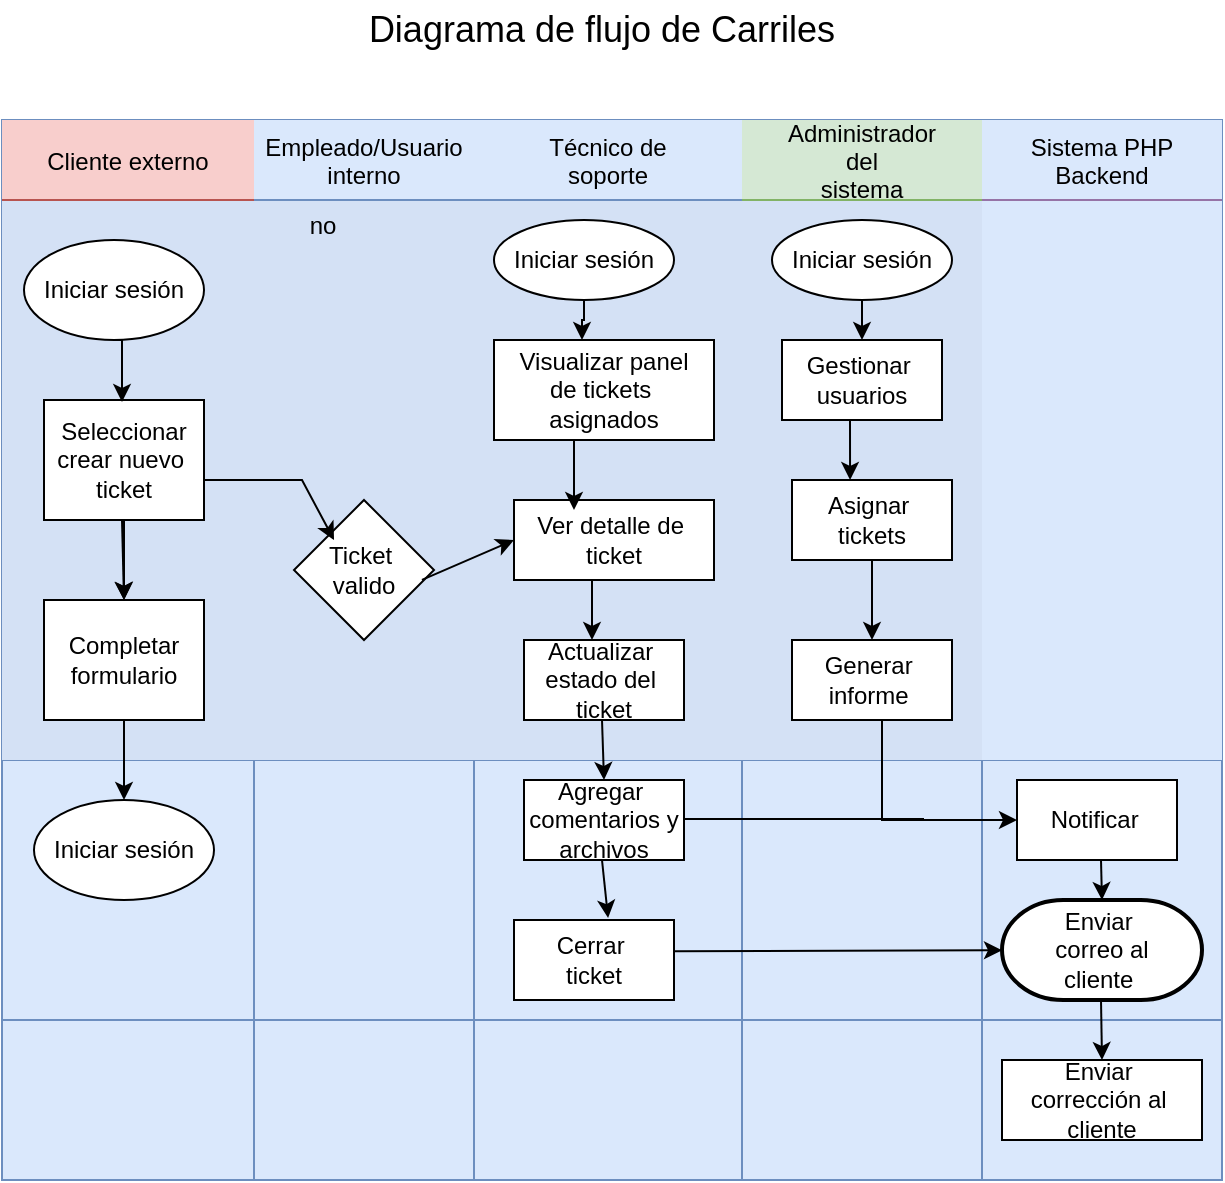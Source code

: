 <mxfile version="26.1.3">
  <diagram id="prtHgNgQTEPvFCAcTncT" name="Page-1">
    <mxGraphModel dx="1163" dy="636" grid="1" gridSize="10" guides="1" tooltips="1" connect="1" arrows="1" fold="1" page="1" pageScale="1" pageWidth="1169" pageHeight="827" background="#FFFFFF" math="0" shadow="0">
      <root>
        <mxCell id="0" />
        <mxCell id="1" parent="0" />
        <mxCell id="RPcaswgte-qVBd7CzCNU-9" value="" style="shape=table;childLayout=tableLayout;startSize=0;fillColor=#dae8fc;collapsible=0;recursiveResize=0;expand=0;swimlaneFillColor=#D4E1F5;strokeColor=#6c8ebf;" vertex="1" parent="1">
          <mxGeometry x="110" y="260" width="610" height="530" as="geometry" />
        </mxCell>
        <mxCell id="RPcaswgte-qVBd7CzCNU-10" value="" style="shape=tableRow;horizontal=0;swimlaneHead=0;swimlaneBody=0;top=0;left=0;strokeColor=inherit;bottom=0;right=0;dropTarget=0;fontStyle=0;fillColor=default;points=[[0,0.5],[1,0.5]];portConstraint=eastwest;startSize=0;collapsible=0;recursiveResize=0;expand=0;" vertex="1" parent="RPcaswgte-qVBd7CzCNU-9">
          <mxGeometry width="610" height="320" as="geometry" />
        </mxCell>
        <mxCell id="RPcaswgte-qVBd7CzCNU-11" value="Cliente externo" style="swimlane;swimlaneHead=0;swimlaneBody=0;fontStyle=0;strokeColor=#b85450;connectable=0;fillColor=#f8cecc;startSize=40;collapsible=0;recursiveResize=0;expand=0;swimlaneFillColor=#D4E1F5;" vertex="1" parent="RPcaswgte-qVBd7CzCNU-10">
          <mxGeometry width="126" height="320" as="geometry">
            <mxRectangle width="126" height="320" as="alternateBounds" />
          </mxGeometry>
        </mxCell>
        <mxCell id="RPcaswgte-qVBd7CzCNU-22" value="Iniciar sesión" style="ellipse;whiteSpace=wrap;html=1;" vertex="1" parent="RPcaswgte-qVBd7CzCNU-11">
          <mxGeometry x="11" y="60" width="90" height="50" as="geometry" />
        </mxCell>
        <mxCell id="RPcaswgte-qVBd7CzCNU-51" value="" style="edgeStyle=orthogonalEdgeStyle;rounded=0;orthogonalLoop=1;jettySize=auto;html=1;" edge="1" parent="RPcaswgte-qVBd7CzCNU-11" source="RPcaswgte-qVBd7CzCNU-24" target="RPcaswgte-qVBd7CzCNU-25">
          <mxGeometry relative="1" as="geometry" />
        </mxCell>
        <mxCell id="RPcaswgte-qVBd7CzCNU-24" value="Seleccionar&lt;div&gt;crear nuevo&amp;nbsp;&lt;/div&gt;&lt;div&gt;ticket&lt;/div&gt;" style="rounded=0;whiteSpace=wrap;html=1;fontFamily=Helvetica;fontSize=12;fontColor=#000000;align=center;" vertex="1" parent="RPcaswgte-qVBd7CzCNU-11">
          <mxGeometry x="21" y="140" width="80" height="60" as="geometry" />
        </mxCell>
        <mxCell id="dNxyNK7c78bLwvsdeMH5-25" value="" style="edgeStyle=orthogonalEdgeStyle;rounded=0;orthogonalLoop=1;jettySize=auto;html=1;exitX=0.5;exitY=1;exitDx=0;exitDy=0;" parent="RPcaswgte-qVBd7CzCNU-11" source="RPcaswgte-qVBd7CzCNU-22" edge="1">
          <mxGeometry relative="1" as="geometry">
            <mxPoint x="60" y="141" as="targetPoint" />
            <Array as="points">
              <mxPoint x="60" y="110" />
            </Array>
          </mxGeometry>
        </mxCell>
        <mxCell id="RPcaswgte-qVBd7CzCNU-25" value="Completar&lt;div&gt;formulario&lt;/div&gt;" style="rounded=0;whiteSpace=wrap;html=1;fontFamily=Helvetica;fontSize=12;fontColor=#000000;align=center;" vertex="1" parent="RPcaswgte-qVBd7CzCNU-11">
          <mxGeometry x="21" y="240" width="80" height="60" as="geometry" />
        </mxCell>
        <mxCell id="RPcaswgte-qVBd7CzCNU-26" value="Iniciar sesión" style="ellipse;whiteSpace=wrap;html=1;" vertex="1" parent="RPcaswgte-qVBd7CzCNU-11">
          <mxGeometry x="16" y="340" width="90" height="50" as="geometry" />
        </mxCell>
        <mxCell id="RPcaswgte-qVBd7CzCNU-50" value="" style="endArrow=classic;html=1;rounded=0;entryX=0.5;entryY=0;entryDx=0;entryDy=0;" edge="1" parent="RPcaswgte-qVBd7CzCNU-11" target="RPcaswgte-qVBd7CzCNU-25">
          <mxGeometry width="50" height="50" relative="1" as="geometry">
            <mxPoint x="60" y="200" as="sourcePoint" />
            <mxPoint x="106" y="150" as="targetPoint" />
          </mxGeometry>
        </mxCell>
        <mxCell id="RPcaswgte-qVBd7CzCNU-12" value="Empleado/Usuario&#xa;interno" style="swimlane;swimlaneHead=0;swimlaneBody=0;fontStyle=0;strokeColor=#6c8ebf;connectable=0;fillColor=#DAE8FC;startSize=40;collapsible=0;recursiveResize=0;expand=0;swimlaneFillColor=#D4E1F5;" vertex="1" parent="RPcaswgte-qVBd7CzCNU-10">
          <mxGeometry x="126" width="110" height="320" as="geometry">
            <mxRectangle width="110" height="320" as="alternateBounds" />
          </mxGeometry>
        </mxCell>
        <mxCell id="RPcaswgte-qVBd7CzCNU-27" value="Ticket&amp;nbsp;&lt;div&gt;valido&lt;/div&gt;" style="rhombus;whiteSpace=wrap;html=1;fontFamily=Helvetica;fontSize=12;fontColor=#000000;align=center;" vertex="1" parent="RPcaswgte-qVBd7CzCNU-12">
          <mxGeometry x="20" y="190" width="70" height="70" as="geometry" />
        </mxCell>
        <mxCell id="RPcaswgte-qVBd7CzCNU-55" value="" style="endArrow=classic;html=1;rounded=0;entryX=0.286;entryY=0.286;entryDx=0;entryDy=0;entryPerimeter=0;" edge="1" parent="RPcaswgte-qVBd7CzCNU-12" target="RPcaswgte-qVBd7CzCNU-27">
          <mxGeometry width="50" height="50" relative="1" as="geometry">
            <mxPoint x="-25" y="180" as="sourcePoint" />
            <mxPoint x="28" y="197" as="targetPoint" />
            <Array as="points">
              <mxPoint x="24" y="180" />
            </Array>
          </mxGeometry>
        </mxCell>
        <mxCell id="RPcaswgte-qVBd7CzCNU-13" value="Técnico de&#xa;soporte" style="swimlane;swimlaneHead=0;swimlaneBody=0;fontStyle=0;strokeColor=#6c8ebf;connectable=0;fillColor=#dae8fc;startSize=40;collapsible=0;recursiveResize=0;expand=0;swimlaneFillColor=#D4E1F5;" vertex="1" parent="RPcaswgte-qVBd7CzCNU-10">
          <mxGeometry x="236" width="134" height="320" as="geometry">
            <mxRectangle width="134" height="320" as="alternateBounds" />
          </mxGeometry>
        </mxCell>
        <mxCell id="RPcaswgte-qVBd7CzCNU-66" value="Ver detalle de&amp;nbsp;&lt;div&gt;ticket&lt;/div&gt;" style="rounded=0;whiteSpace=wrap;html=1;fontFamily=Helvetica;fontSize=12;fontColor=#000000;align=center;" vertex="1" parent="RPcaswgte-qVBd7CzCNU-13">
          <mxGeometry x="20" y="190" width="100" height="40" as="geometry" />
        </mxCell>
        <mxCell id="RPcaswgte-qVBd7CzCNU-64" value="Visualizar panel&lt;div&gt;de tickets&amp;nbsp;&lt;/div&gt;&lt;div&gt;asignados&lt;/div&gt;" style="rounded=0;whiteSpace=wrap;html=1;fontFamily=Helvetica;fontSize=12;fontColor=#000000;align=center;" vertex="1" parent="RPcaswgte-qVBd7CzCNU-13">
          <mxGeometry x="10" y="110" width="110" height="50" as="geometry" />
        </mxCell>
        <mxCell id="RPcaswgte-qVBd7CzCNU-63" value="" style="edgeStyle=orthogonalEdgeStyle;rounded=0;orthogonalLoop=1;jettySize=auto;html=1;exitX=0.5;exitY=1;exitDx=0;exitDy=0;" edge="1" parent="RPcaswgte-qVBd7CzCNU-13" source="RPcaswgte-qVBd7CzCNU-64">
          <mxGeometry relative="1" as="geometry">
            <mxPoint x="52" y="180" as="sourcePoint" />
            <mxPoint x="50" y="195" as="targetPoint" />
          </mxGeometry>
        </mxCell>
        <mxCell id="RPcaswgte-qVBd7CzCNU-62" value="Iniciar sesión" style="ellipse;whiteSpace=wrap;html=1;" vertex="1" parent="RPcaswgte-qVBd7CzCNU-13">
          <mxGeometry x="10" y="50" width="90" height="40" as="geometry" />
        </mxCell>
        <mxCell id="RPcaswgte-qVBd7CzCNU-65" value="" style="edgeStyle=orthogonalEdgeStyle;rounded=0;orthogonalLoop=1;jettySize=auto;html=1;exitX=0.5;exitY=1;exitDx=0;exitDy=0;" edge="1" parent="RPcaswgte-qVBd7CzCNU-13" source="RPcaswgte-qVBd7CzCNU-62">
          <mxGeometry relative="1" as="geometry">
            <mxPoint x="54" y="110" as="targetPoint" />
            <Array as="points">
              <mxPoint x="55" y="100" />
              <mxPoint x="54" y="100" />
            </Array>
          </mxGeometry>
        </mxCell>
        <mxCell id="RPcaswgte-qVBd7CzCNU-69" value="Actualizar&amp;nbsp;&lt;div&gt;estado del&amp;nbsp;&lt;/div&gt;&lt;div&gt;ticket&lt;/div&gt;" style="rounded=0;whiteSpace=wrap;html=1;fontFamily=Helvetica;fontSize=12;fontColor=#000000;align=center;" vertex="1" parent="RPcaswgte-qVBd7CzCNU-13">
          <mxGeometry x="25" y="260" width="80" height="40" as="geometry" />
        </mxCell>
        <mxCell id="RPcaswgte-qVBd7CzCNU-80" value="" style="endArrow=classic;html=1;rounded=0;" edge="1" parent="RPcaswgte-qVBd7CzCNU-13">
          <mxGeometry width="50" height="50" relative="1" as="geometry">
            <mxPoint x="64" y="300" as="sourcePoint" />
            <mxPoint x="65" y="330" as="targetPoint" />
          </mxGeometry>
        </mxCell>
        <mxCell id="RPcaswgte-qVBd7CzCNU-14" value="Administrador&#xa;del&#xa;sistema" style="swimlane;swimlaneHead=0;swimlaneBody=0;fontStyle=0;strokeColor=#82b366;connectable=0;fillColor=#D5E8D4;startSize=40;collapsible=0;recursiveResize=0;expand=0;swimlaneFillColor=#D4E1F5;" vertex="1" parent="RPcaswgte-qVBd7CzCNU-10">
          <mxGeometry x="370" width="120" height="320" as="geometry">
            <mxRectangle width="120" height="320" as="alternateBounds" />
          </mxGeometry>
        </mxCell>
        <mxCell id="RPcaswgte-qVBd7CzCNU-82" value="Iniciar sesión" style="ellipse;whiteSpace=wrap;html=1;" vertex="1" parent="RPcaswgte-qVBd7CzCNU-14">
          <mxGeometry x="15" y="50" width="90" height="40" as="geometry" />
        </mxCell>
        <mxCell id="RPcaswgte-qVBd7CzCNU-83" value="Gestionar&amp;nbsp;&lt;div&gt;usuarios&lt;/div&gt;" style="rounded=0;whiteSpace=wrap;html=1;fontFamily=Helvetica;fontSize=12;fontColor=#000000;align=center;" vertex="1" parent="RPcaswgte-qVBd7CzCNU-14">
          <mxGeometry x="20" y="110" width="80" height="40" as="geometry" />
        </mxCell>
        <mxCell id="RPcaswgte-qVBd7CzCNU-88" value="" style="edgeStyle=orthogonalEdgeStyle;rounded=0;orthogonalLoop=1;jettySize=auto;html=1;entryX=0.363;entryY=0;entryDx=0;entryDy=0;entryPerimeter=0;exitX=0.5;exitY=1;exitDx=0;exitDy=0;" edge="1" parent="RPcaswgte-qVBd7CzCNU-14" source="RPcaswgte-qVBd7CzCNU-83" target="RPcaswgte-qVBd7CzCNU-85">
          <mxGeometry relative="1" as="geometry" />
        </mxCell>
        <mxCell id="RPcaswgte-qVBd7CzCNU-85" value="Asignar&amp;nbsp;&lt;div&gt;tickets&lt;/div&gt;" style="rounded=0;whiteSpace=wrap;html=1;fontFamily=Helvetica;fontSize=12;fontColor=#000000;align=center;" vertex="1" parent="RPcaswgte-qVBd7CzCNU-14">
          <mxGeometry x="25" y="180" width="80" height="40" as="geometry" />
        </mxCell>
        <mxCell id="RPcaswgte-qVBd7CzCNU-84" value="Generar&amp;nbsp;&lt;div&gt;informe&amp;nbsp;&lt;/div&gt;" style="rounded=0;whiteSpace=wrap;html=1;fontFamily=Helvetica;fontSize=12;fontColor=#000000;align=center;" vertex="1" parent="RPcaswgte-qVBd7CzCNU-14">
          <mxGeometry x="25" y="260" width="80" height="40" as="geometry" />
        </mxCell>
        <mxCell id="RPcaswgte-qVBd7CzCNU-87" value="" style="endArrow=classic;html=1;rounded=0;entryX=0.5;entryY=0;entryDx=0;entryDy=0;exitX=0.5;exitY=1;exitDx=0;exitDy=0;" edge="1" parent="RPcaswgte-qVBd7CzCNU-14" source="RPcaswgte-qVBd7CzCNU-82" target="RPcaswgte-qVBd7CzCNU-83">
          <mxGeometry width="50" height="50" relative="1" as="geometry">
            <mxPoint x="64.5" y="90" as="sourcePoint" />
            <mxPoint x="64.5" y="170" as="targetPoint" />
          </mxGeometry>
        </mxCell>
        <mxCell id="RPcaswgte-qVBd7CzCNU-90" value="" style="endArrow=classic;html=1;rounded=0;entryX=0.5;entryY=0;entryDx=0;entryDy=0;exitX=0.5;exitY=1;exitDx=0;exitDy=0;" edge="1" parent="RPcaswgte-qVBd7CzCNU-14" source="RPcaswgte-qVBd7CzCNU-85" target="RPcaswgte-qVBd7CzCNU-84">
          <mxGeometry width="50" height="50" relative="1" as="geometry">
            <mxPoint x="190" y="190" as="sourcePoint" />
            <mxPoint x="330" y="170" as="targetPoint" />
            <Array as="points" />
          </mxGeometry>
        </mxCell>
        <mxCell id="RPcaswgte-qVBd7CzCNU-94" value="" style="endArrow=classic;html=1;rounded=0;entryX=0;entryY=0.5;entryDx=0;entryDy=0;" edge="1" parent="RPcaswgte-qVBd7CzCNU-14" target="RPcaswgte-qVBd7CzCNU-76">
          <mxGeometry width="50" height="50" relative="1" as="geometry">
            <mxPoint x="70" y="300" as="sourcePoint" />
            <mxPoint x="70" y="350" as="targetPoint" />
            <Array as="points">
              <mxPoint x="70" y="350" />
            </Array>
          </mxGeometry>
        </mxCell>
        <mxCell id="RPcaswgte-qVBd7CzCNU-15" value="Sistema PHP&#xa;Backend" style="swimlane;swimlaneHead=0;swimlaneBody=0;fontStyle=0;strokeColor=#9673a6;connectable=0;fillColor=#DAE8FC;startSize=40;collapsible=0;recursiveResize=0;expand=0;swimlaneFillColor=#DAE8FC;" vertex="1" parent="RPcaswgte-qVBd7CzCNU-10">
          <mxGeometry x="490" width="120" height="320" as="geometry">
            <mxRectangle width="120" height="320" as="alternateBounds" />
          </mxGeometry>
        </mxCell>
        <mxCell id="RPcaswgte-qVBd7CzCNU-59" value="" style="endArrow=classic;html=1;rounded=0;exitX=0.914;exitY=0.571;exitDx=0;exitDy=0;exitPerimeter=0;entryX=0;entryY=0.5;entryDx=0;entryDy=0;" edge="1" parent="RPcaswgte-qVBd7CzCNU-10" source="RPcaswgte-qVBd7CzCNU-27" target="RPcaswgte-qVBd7CzCNU-66">
          <mxGeometry width="50" height="50" relative="1" as="geometry">
            <mxPoint x="216" y="250" as="sourcePoint" />
            <mxPoint x="250" y="250" as="targetPoint" />
            <Array as="points" />
          </mxGeometry>
        </mxCell>
        <mxCell id="RPcaswgte-qVBd7CzCNU-68" value="" style="endArrow=classic;html=1;rounded=0;exitX=0.39;exitY=1;exitDx=0;exitDy=0;exitPerimeter=0;" edge="1" parent="RPcaswgte-qVBd7CzCNU-10" source="RPcaswgte-qVBd7CzCNU-66">
          <mxGeometry width="50" height="50" relative="1" as="geometry">
            <mxPoint x="246" y="248" as="sourcePoint" />
            <mxPoint x="295" y="260" as="targetPoint" />
          </mxGeometry>
        </mxCell>
        <mxCell id="RPcaswgte-qVBd7CzCNU-16" style="shape=tableRow;horizontal=0;swimlaneHead=0;swimlaneBody=0;top=0;left=0;strokeColor=inherit;bottom=0;right=0;dropTarget=0;fontStyle=0;fillColor=none;points=[[0,0.5],[1,0.5]];portConstraint=eastwest;startSize=0;collapsible=0;recursiveResize=0;expand=0;" vertex="1" parent="RPcaswgte-qVBd7CzCNU-9">
          <mxGeometry y="320" width="610" height="210" as="geometry" />
        </mxCell>
        <mxCell id="RPcaswgte-qVBd7CzCNU-17" style="swimlane;swimlaneHead=0;swimlaneBody=0;fontStyle=0;strokeColor=inherit;connectable=0;fillColor=none;startSize=130;collapsible=0;recursiveResize=0;expand=0;" vertex="1" parent="RPcaswgte-qVBd7CzCNU-16">
          <mxGeometry width="126" height="210" as="geometry">
            <mxRectangle width="126" height="210" as="alternateBounds" />
          </mxGeometry>
        </mxCell>
        <mxCell id="RPcaswgte-qVBd7CzCNU-18" style="swimlane;swimlaneHead=0;swimlaneBody=0;fontStyle=0;strokeColor=inherit;connectable=0;fillColor=none;startSize=130;collapsible=0;recursiveResize=0;expand=0;" vertex="1" parent="RPcaswgte-qVBd7CzCNU-16">
          <mxGeometry x="126" width="110" height="210" as="geometry">
            <mxRectangle width="110" height="210" as="alternateBounds" />
          </mxGeometry>
        </mxCell>
        <mxCell id="RPcaswgte-qVBd7CzCNU-19" value="" style="swimlane;swimlaneHead=0;swimlaneBody=0;fontStyle=0;strokeColor=inherit;connectable=0;fillColor=none;startSize=130;collapsible=0;recursiveResize=0;expand=0;" vertex="1" parent="RPcaswgte-qVBd7CzCNU-16">
          <mxGeometry x="236" width="134" height="210" as="geometry">
            <mxRectangle width="134" height="210" as="alternateBounds" />
          </mxGeometry>
        </mxCell>
        <mxCell id="RPcaswgte-qVBd7CzCNU-77" value="Agregar&amp;nbsp;&lt;div&gt;comentarios y archivos&lt;/div&gt;" style="rounded=0;whiteSpace=wrap;html=1;fontFamily=Helvetica;fontSize=12;fontColor=#000000;align=center;" vertex="1" parent="RPcaswgte-qVBd7CzCNU-19">
          <mxGeometry x="25" y="10" width="80" height="40" as="geometry" />
        </mxCell>
        <mxCell id="RPcaswgte-qVBd7CzCNU-78" value="Cerrar&amp;nbsp;&lt;div&gt;ticket&lt;/div&gt;" style="rounded=0;whiteSpace=wrap;html=1;fontFamily=Helvetica;fontSize=12;fontColor=#000000;align=center;" vertex="1" parent="RPcaswgte-qVBd7CzCNU-19">
          <mxGeometry x="20" y="80" width="80" height="40" as="geometry" />
        </mxCell>
        <mxCell id="RPcaswgte-qVBd7CzCNU-81" value="" style="endArrow=classic;html=1;rounded=0;entryX=0.588;entryY=-0.025;entryDx=0;entryDy=0;entryPerimeter=0;" edge="1" parent="RPcaswgte-qVBd7CzCNU-19" target="RPcaswgte-qVBd7CzCNU-78">
          <mxGeometry width="50" height="50" relative="1" as="geometry">
            <mxPoint x="64" y="50" as="sourcePoint" />
            <mxPoint x="114" as="targetPoint" />
          </mxGeometry>
        </mxCell>
        <mxCell id="RPcaswgte-qVBd7CzCNU-20" style="swimlane;swimlaneHead=0;swimlaneBody=0;fontStyle=0;strokeColor=inherit;connectable=0;fillColor=none;startSize=130;collapsible=0;recursiveResize=0;expand=0;" vertex="1" parent="RPcaswgte-qVBd7CzCNU-16">
          <mxGeometry x="370" width="120" height="210" as="geometry">
            <mxRectangle width="120" height="210" as="alternateBounds" />
          </mxGeometry>
        </mxCell>
        <mxCell id="RPcaswgte-qVBd7CzCNU-93" value="" style="endArrow=classic;html=1;rounded=0;" edge="1" parent="RPcaswgte-qVBd7CzCNU-20" target="RPcaswgte-qVBd7CzCNU-86">
          <mxGeometry width="50" height="50" relative="1" as="geometry">
            <mxPoint x="-34" y="95.584" as="sourcePoint" />
            <mxPoint x="46" y="80" as="targetPoint" />
          </mxGeometry>
        </mxCell>
        <mxCell id="RPcaswgte-qVBd7CzCNU-96" value="" style="endArrow=none;html=1;rounded=0;" edge="1" parent="RPcaswgte-qVBd7CzCNU-20">
          <mxGeometry width="50" height="50" relative="1" as="geometry">
            <mxPoint x="-29" y="29.5" as="sourcePoint" />
            <mxPoint x="91" y="29.5" as="targetPoint" />
          </mxGeometry>
        </mxCell>
        <mxCell id="RPcaswgte-qVBd7CzCNU-21" style="swimlane;swimlaneHead=0;swimlaneBody=0;fontStyle=0;strokeColor=inherit;connectable=0;fillColor=none;startSize=130;collapsible=0;recursiveResize=0;expand=0;" vertex="1" parent="RPcaswgte-qVBd7CzCNU-16">
          <mxGeometry x="490" width="120" height="210" as="geometry">
            <mxRectangle width="120" height="210" as="alternateBounds" />
          </mxGeometry>
        </mxCell>
        <mxCell id="RPcaswgte-qVBd7CzCNU-86" value="Enviar&amp;nbsp;&lt;div&gt;correo al&lt;/div&gt;&lt;div&gt;cliente&amp;nbsp;&lt;/div&gt;" style="strokeWidth=2;html=1;shape=mxgraph.flowchart.terminator;whiteSpace=wrap;" vertex="1" parent="RPcaswgte-qVBd7CzCNU-21">
          <mxGeometry x="10" y="70" width="100" height="50" as="geometry" />
        </mxCell>
        <mxCell id="RPcaswgte-qVBd7CzCNU-76" value="Notificar&amp;nbsp;" style="rounded=0;whiteSpace=wrap;html=1;fontFamily=Helvetica;fontSize=12;fontColor=#000000;align=center;" vertex="1" parent="RPcaswgte-qVBd7CzCNU-21">
          <mxGeometry x="17.5" y="10" width="80" height="40" as="geometry" />
        </mxCell>
        <mxCell id="RPcaswgte-qVBd7CzCNU-71" value="Enviar&amp;nbsp;&lt;div&gt;corrección al&amp;nbsp;&lt;/div&gt;&lt;div&gt;cliente&lt;/div&gt;" style="rounded=0;whiteSpace=wrap;html=1;fontFamily=Helvetica;fontSize=12;fontColor=#000000;align=center;" vertex="1" parent="RPcaswgte-qVBd7CzCNU-21">
          <mxGeometry x="10" y="150" width="100" height="40" as="geometry" />
        </mxCell>
        <mxCell id="RPcaswgte-qVBd7CzCNU-91" value="" style="endArrow=classic;html=1;rounded=0;" edge="1" parent="RPcaswgte-qVBd7CzCNU-21">
          <mxGeometry width="50" height="50" relative="1" as="geometry">
            <mxPoint x="59.5" y="50" as="sourcePoint" />
            <mxPoint x="60" y="70" as="targetPoint" />
          </mxGeometry>
        </mxCell>
        <mxCell id="RPcaswgte-qVBd7CzCNU-92" value="" style="endArrow=classic;html=1;rounded=0;" edge="1" parent="RPcaswgte-qVBd7CzCNU-21">
          <mxGeometry width="50" height="50" relative="1" as="geometry">
            <mxPoint x="59.5" y="120" as="sourcePoint" />
            <mxPoint x="60" y="150" as="targetPoint" />
          </mxGeometry>
        </mxCell>
        <mxCell id="RPcaswgte-qVBd7CzCNU-54" value="" style="endArrow=classic;html=1;rounded=0;exitX=0.5;exitY=1;exitDx=0;exitDy=0;" edge="1" parent="RPcaswgte-qVBd7CzCNU-9" source="RPcaswgte-qVBd7CzCNU-25">
          <mxGeometry width="50" height="50" relative="1" as="geometry">
            <mxPoint x="560" y="290" as="sourcePoint" />
            <mxPoint x="61" y="340" as="targetPoint" />
            <Array as="points" />
          </mxGeometry>
        </mxCell>
        <mxCell id="RPcaswgte-qVBd7CzCNU-56" value="no" style="text;html=1;align=center;verticalAlign=middle;resizable=0;points=[];autosize=1;strokeColor=none;fillColor=none;" vertex="1" parent="1">
          <mxGeometry x="250" y="298" width="40" height="30" as="geometry" />
        </mxCell>
        <mxCell id="RPcaswgte-qVBd7CzCNU-98" value="&lt;font style=&quot;font-size: 18px;&quot;&gt;Diagrama de flujo de Carriles&lt;/font&gt;" style="text;html=1;align=center;verticalAlign=middle;whiteSpace=wrap;rounded=0;" vertex="1" parent="1">
          <mxGeometry x="200" y="200" width="420" height="30" as="geometry" />
        </mxCell>
      </root>
    </mxGraphModel>
  </diagram>
</mxfile>

